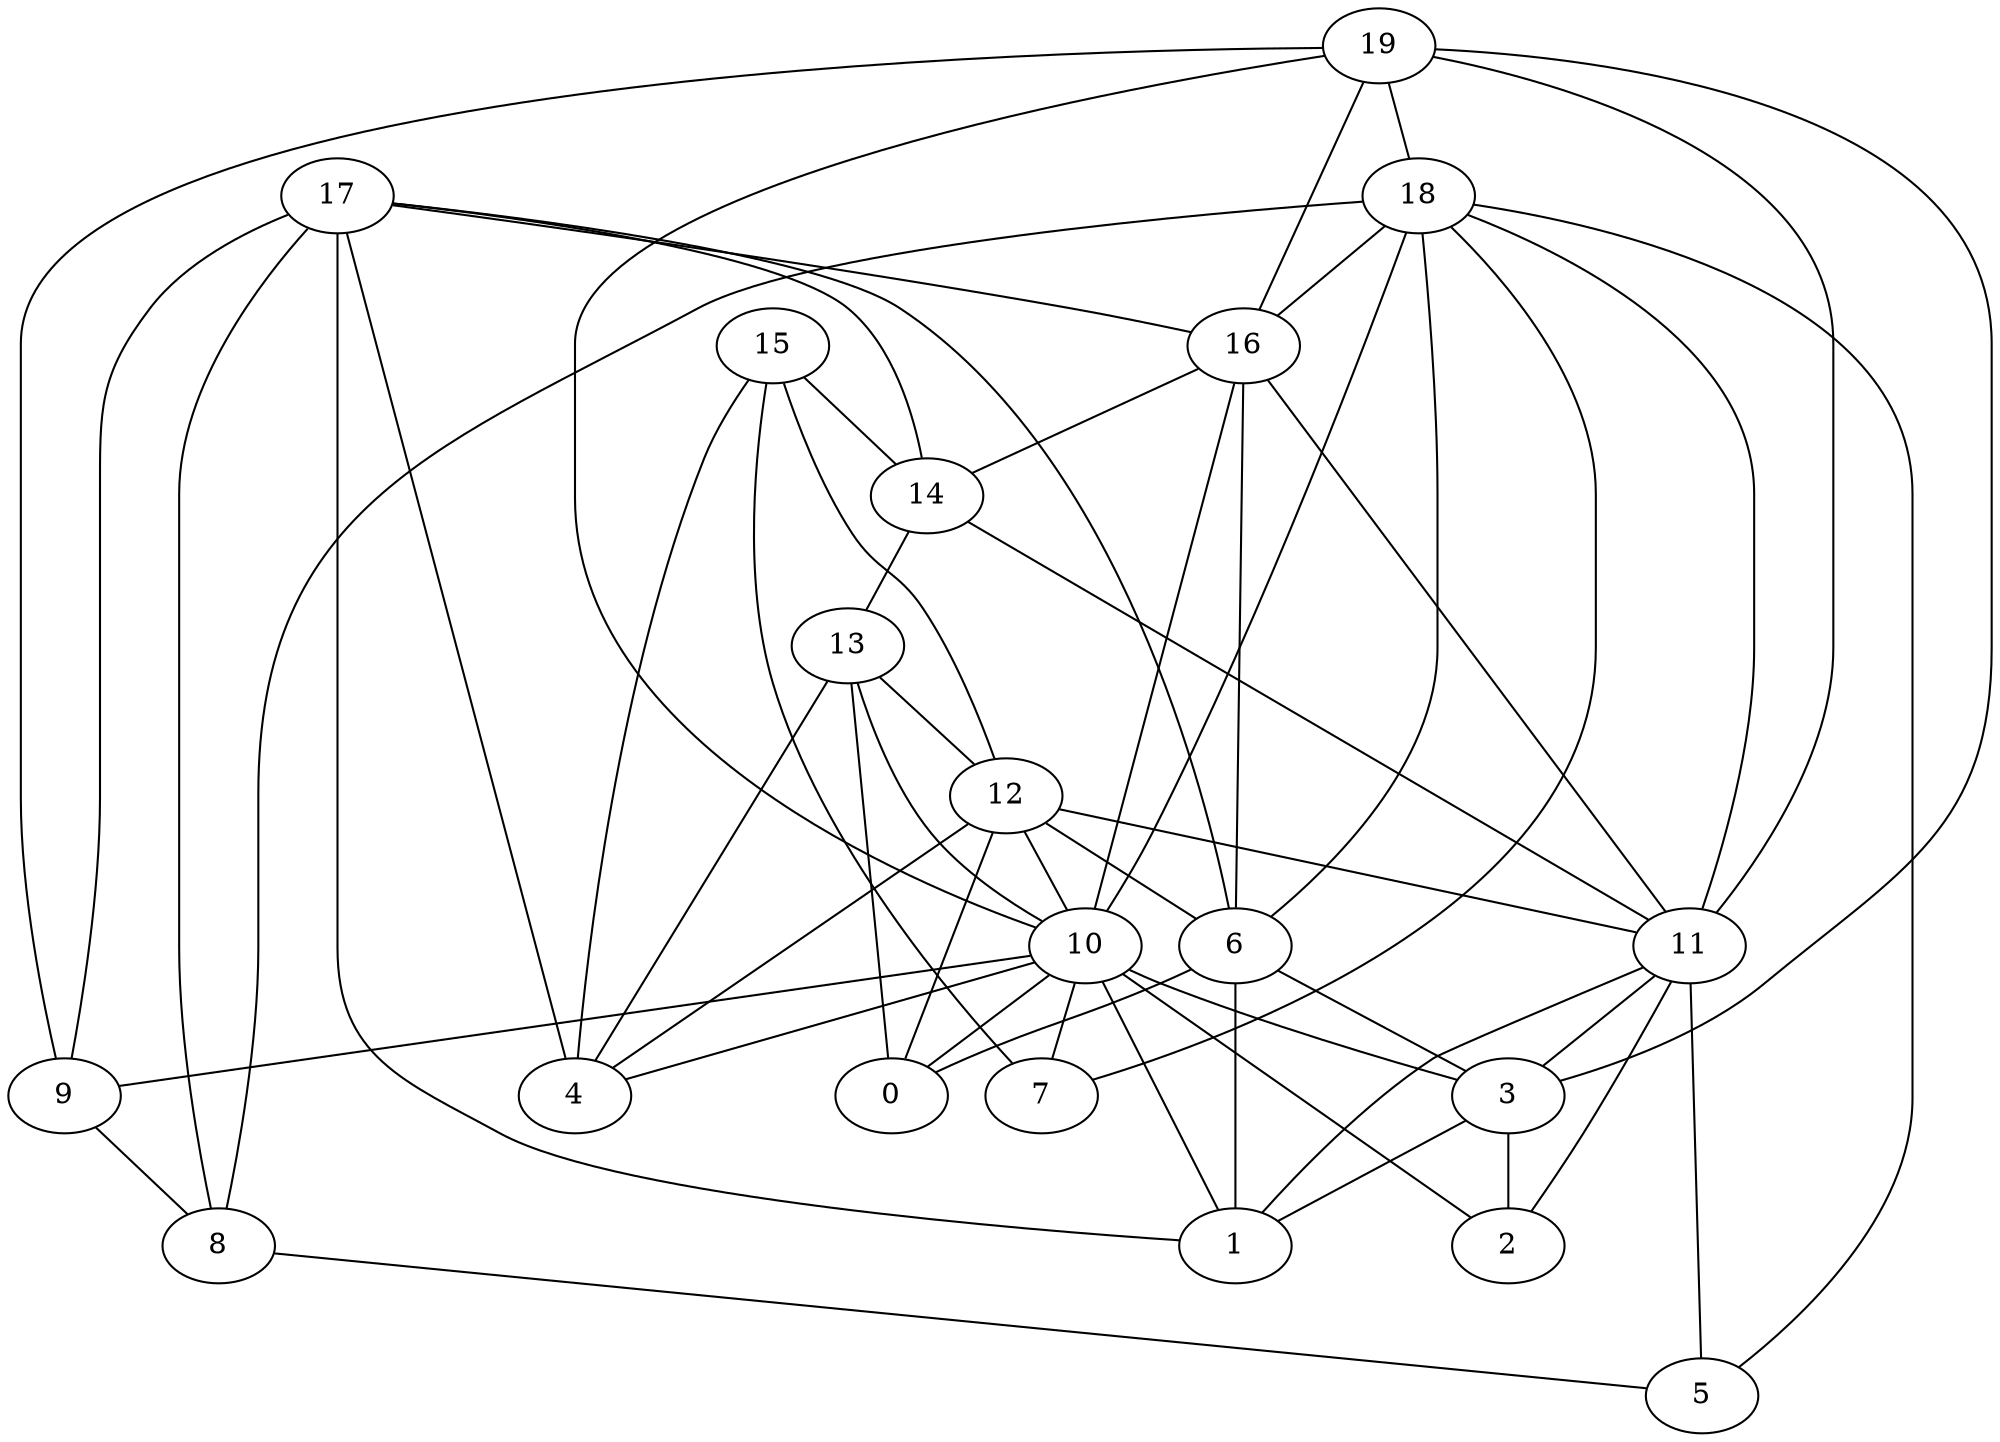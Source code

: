 digraph GG_graph {

subgraph G_graph {
edge [color = black]
14 -> 13 [dir = none]
14 -> 11 [dir = none]
9 -> 8 [dir = none]
19 -> 9 [dir = none]
19 -> 11 [dir = none]
19 -> 18 [dir = none]
19 -> 10 [dir = none]
19 -> 3 [dir = none]
19 -> 16 [dir = none]
16 -> 14 [dir = none]
16 -> 10 [dir = none]
16 -> 6 [dir = none]
16 -> 11 [dir = none]
11 -> 5 [dir = none]
11 -> 1 [dir = none]
11 -> 2 [dir = none]
11 -> 3 [dir = none]
12 -> 11 [dir = none]
12 -> 0 [dir = none]
12 -> 6 [dir = none]
12 -> 10 [dir = none]
12 -> 4 [dir = none]
17 -> 16 [dir = none]
17 -> 9 [dir = none]
17 -> 4 [dir = none]
17 -> 8 [dir = none]
17 -> 6 [dir = none]
17 -> 14 [dir = none]
17 -> 1 [dir = none]
15 -> 14 [dir = none]
15 -> 7 [dir = none]
15 -> 4 [dir = none]
15 -> 12 [dir = none]
10 -> 2 [dir = none]
10 -> 7 [dir = none]
10 -> 4 [dir = none]
10 -> 1 [dir = none]
10 -> 3 [dir = none]
10 -> 0 [dir = none]
10 -> 9 [dir = none]
6 -> 1 [dir = none]
6 -> 0 [dir = none]
6 -> 3 [dir = none]
13 -> 4 [dir = none]
13 -> 12 [dir = none]
13 -> 0 [dir = none]
13 -> 10 [dir = none]
8 -> 5 [dir = none]
18 -> 5 [dir = none]
18 -> 16 [dir = none]
18 -> 10 [dir = none]
18 -> 8 [dir = none]
18 -> 11 [dir = none]
18 -> 6 [dir = none]
18 -> 7 [dir = none]
3 -> 1 [dir = none]
3 -> 2 [dir = none]
}

}
